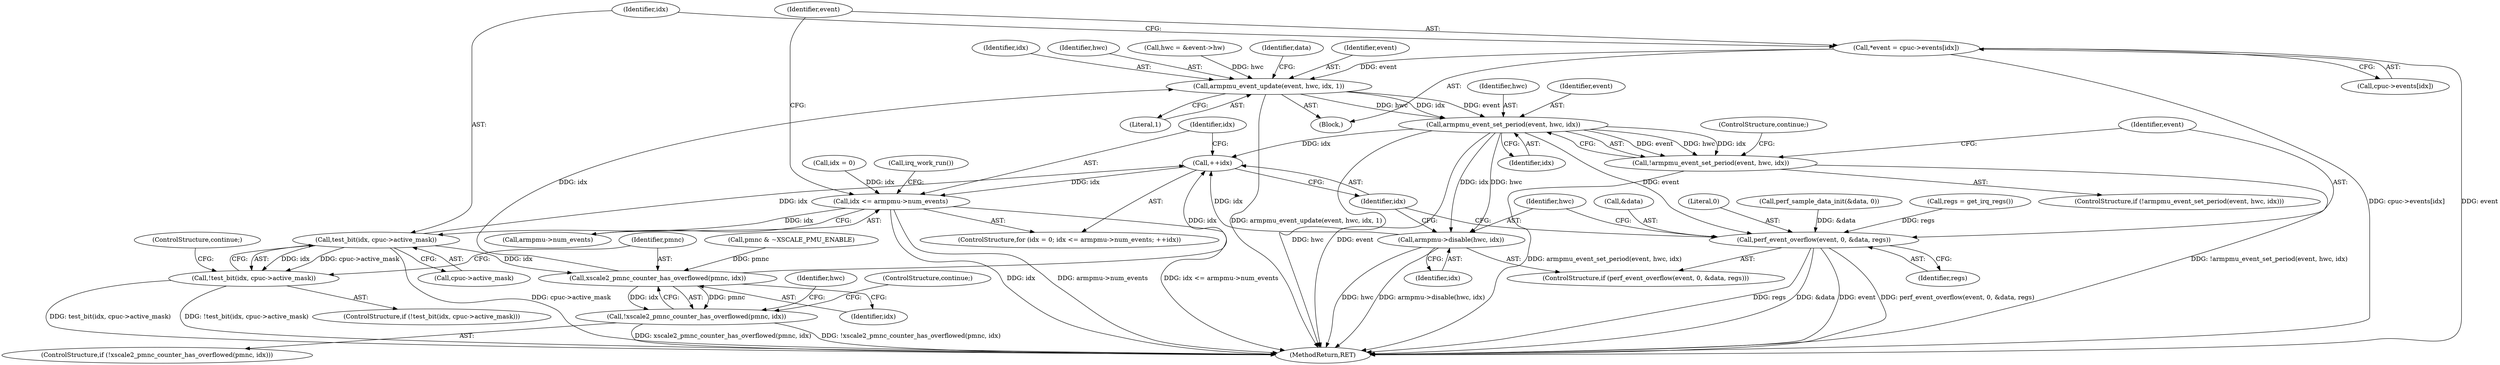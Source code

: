 digraph "1_linux_a8b0ca17b80e92faab46ee7179ba9e99ccb61233_3@array" {
"1000158" [label="(Call,*event = cpuc->events[idx])"];
"1000186" [label="(Call,armpmu_event_update(event, hwc, idx, 1))"];
"1000202" [label="(Call,armpmu_event_set_period(event, hwc, idx))"];
"1000154" [label="(Call,++idx)"];
"1000149" [label="(Call,idx <= armpmu->num_events)"];
"1000168" [label="(Call,test_bit(idx, cpuc->active_mask))"];
"1000167" [label="(Call,!test_bit(idx, cpuc->active_mask))"];
"1000176" [label="(Call,xscale2_pmnc_counter_has_overflowed(pmnc, idx))"];
"1000175" [label="(Call,!xscale2_pmnc_counter_has_overflowed(pmnc, idx))"];
"1000201" [label="(Call,!armpmu_event_set_period(event, hwc, idx))"];
"1000208" [label="(Call,perf_event_overflow(event, 0, &data, regs))"];
"1000214" [label="(Call,armpmu->disable(hwc, idx))"];
"1000175" [label="(Call,!xscale2_pmnc_counter_has_overflowed(pmnc, idx))"];
"1000154" [label="(Call,++idx)"];
"1000180" [label="(Call,hwc = &event->hw)"];
"1000200" [label="(ControlStructure,if (!armpmu_event_set_period(event, hwc, idx)))"];
"1000156" [label="(Block,)"];
"1000168" [label="(Call,test_bit(idx, cpuc->active_mask))"];
"1000227" [label="(MethodReturn,RET)"];
"1000155" [label="(Identifier,idx)"];
"1000186" [label="(Call,armpmu_event_update(event, hwc, idx, 1))"];
"1000173" [label="(ControlStructure,continue;)"];
"1000118" [label="(Call,pmnc & ~XSCALE_PMU_ENABLE)"];
"1000203" [label="(Identifier,event)"];
"1000170" [label="(Call,cpuc->active_mask)"];
"1000136" [label="(Call,perf_sample_data_init(&data, 0))"];
"1000176" [label="(Call,xscale2_pmnc_counter_has_overflowed(pmnc, idx))"];
"1000177" [label="(Identifier,pmnc)"];
"1000150" [label="(Identifier,idx)"];
"1000151" [label="(Call,armpmu->num_events)"];
"1000206" [label="(ControlStructure,continue;)"];
"1000216" [label="(Identifier,idx)"];
"1000160" [label="(Call,cpuc->events[idx])"];
"1000169" [label="(Identifier,idx)"];
"1000174" [label="(ControlStructure,if (!xscale2_pmnc_counter_has_overflowed(pmnc, idx)))"];
"1000190" [label="(Literal,1)"];
"1000209" [label="(Identifier,event)"];
"1000133" [label="(Call,regs = get_irq_regs())"];
"1000202" [label="(Call,armpmu_event_set_period(event, hwc, idx))"];
"1000211" [label="(Call,&data)"];
"1000145" [label="(ControlStructure,for (idx = 0; idx <= armpmu->num_events; ++idx))"];
"1000149" [label="(Call,idx <= armpmu->num_events)"];
"1000193" [label="(Identifier,data)"];
"1000187" [label="(Identifier,event)"];
"1000189" [label="(Identifier,idx)"];
"1000207" [label="(ControlStructure,if (perf_event_overflow(event, 0, &data, regs)))"];
"1000201" [label="(Call,!armpmu_event_set_period(event, hwc, idx))"];
"1000178" [label="(Identifier,idx)"];
"1000158" [label="(Call,*event = cpuc->events[idx])"];
"1000214" [label="(Call,armpmu->disable(hwc, idx))"];
"1000167" [label="(Call,!test_bit(idx, cpuc->active_mask))"];
"1000204" [label="(Identifier,hwc)"];
"1000217" [label="(Call,irq_work_run())"];
"1000146" [label="(Call,idx = 0)"];
"1000188" [label="(Identifier,hwc)"];
"1000159" [label="(Identifier,event)"];
"1000166" [label="(ControlStructure,if (!test_bit(idx, cpuc->active_mask)))"];
"1000181" [label="(Identifier,hwc)"];
"1000208" [label="(Call,perf_event_overflow(event, 0, &data, regs))"];
"1000213" [label="(Identifier,regs)"];
"1000179" [label="(ControlStructure,continue;)"];
"1000205" [label="(Identifier,idx)"];
"1000210" [label="(Literal,0)"];
"1000215" [label="(Identifier,hwc)"];
"1000158" -> "1000156"  [label="AST: "];
"1000158" -> "1000160"  [label="CFG: "];
"1000159" -> "1000158"  [label="AST: "];
"1000160" -> "1000158"  [label="AST: "];
"1000169" -> "1000158"  [label="CFG: "];
"1000158" -> "1000227"  [label="DDG: event"];
"1000158" -> "1000227"  [label="DDG: cpuc->events[idx]"];
"1000158" -> "1000186"  [label="DDG: event"];
"1000186" -> "1000156"  [label="AST: "];
"1000186" -> "1000190"  [label="CFG: "];
"1000187" -> "1000186"  [label="AST: "];
"1000188" -> "1000186"  [label="AST: "];
"1000189" -> "1000186"  [label="AST: "];
"1000190" -> "1000186"  [label="AST: "];
"1000193" -> "1000186"  [label="CFG: "];
"1000186" -> "1000227"  [label="DDG: armpmu_event_update(event, hwc, idx, 1)"];
"1000180" -> "1000186"  [label="DDG: hwc"];
"1000176" -> "1000186"  [label="DDG: idx"];
"1000186" -> "1000202"  [label="DDG: event"];
"1000186" -> "1000202"  [label="DDG: hwc"];
"1000186" -> "1000202"  [label="DDG: idx"];
"1000202" -> "1000201"  [label="AST: "];
"1000202" -> "1000205"  [label="CFG: "];
"1000203" -> "1000202"  [label="AST: "];
"1000204" -> "1000202"  [label="AST: "];
"1000205" -> "1000202"  [label="AST: "];
"1000201" -> "1000202"  [label="CFG: "];
"1000202" -> "1000227"  [label="DDG: event"];
"1000202" -> "1000227"  [label="DDG: hwc"];
"1000202" -> "1000154"  [label="DDG: idx"];
"1000202" -> "1000201"  [label="DDG: event"];
"1000202" -> "1000201"  [label="DDG: hwc"];
"1000202" -> "1000201"  [label="DDG: idx"];
"1000202" -> "1000208"  [label="DDG: event"];
"1000202" -> "1000214"  [label="DDG: hwc"];
"1000202" -> "1000214"  [label="DDG: idx"];
"1000154" -> "1000145"  [label="AST: "];
"1000154" -> "1000155"  [label="CFG: "];
"1000155" -> "1000154"  [label="AST: "];
"1000150" -> "1000154"  [label="CFG: "];
"1000154" -> "1000149"  [label="DDG: idx"];
"1000176" -> "1000154"  [label="DDG: idx"];
"1000168" -> "1000154"  [label="DDG: idx"];
"1000214" -> "1000154"  [label="DDG: idx"];
"1000149" -> "1000145"  [label="AST: "];
"1000149" -> "1000151"  [label="CFG: "];
"1000150" -> "1000149"  [label="AST: "];
"1000151" -> "1000149"  [label="AST: "];
"1000159" -> "1000149"  [label="CFG: "];
"1000217" -> "1000149"  [label="CFG: "];
"1000149" -> "1000227"  [label="DDG: armpmu->num_events"];
"1000149" -> "1000227"  [label="DDG: idx <= armpmu->num_events"];
"1000149" -> "1000227"  [label="DDG: idx"];
"1000146" -> "1000149"  [label="DDG: idx"];
"1000149" -> "1000168"  [label="DDG: idx"];
"1000168" -> "1000167"  [label="AST: "];
"1000168" -> "1000170"  [label="CFG: "];
"1000169" -> "1000168"  [label="AST: "];
"1000170" -> "1000168"  [label="AST: "];
"1000167" -> "1000168"  [label="CFG: "];
"1000168" -> "1000227"  [label="DDG: cpuc->active_mask"];
"1000168" -> "1000167"  [label="DDG: idx"];
"1000168" -> "1000167"  [label="DDG: cpuc->active_mask"];
"1000168" -> "1000176"  [label="DDG: idx"];
"1000167" -> "1000166"  [label="AST: "];
"1000173" -> "1000167"  [label="CFG: "];
"1000177" -> "1000167"  [label="CFG: "];
"1000167" -> "1000227"  [label="DDG: test_bit(idx, cpuc->active_mask)"];
"1000167" -> "1000227"  [label="DDG: !test_bit(idx, cpuc->active_mask)"];
"1000176" -> "1000175"  [label="AST: "];
"1000176" -> "1000178"  [label="CFG: "];
"1000177" -> "1000176"  [label="AST: "];
"1000178" -> "1000176"  [label="AST: "];
"1000175" -> "1000176"  [label="CFG: "];
"1000176" -> "1000175"  [label="DDG: pmnc"];
"1000176" -> "1000175"  [label="DDG: idx"];
"1000118" -> "1000176"  [label="DDG: pmnc"];
"1000175" -> "1000174"  [label="AST: "];
"1000179" -> "1000175"  [label="CFG: "];
"1000181" -> "1000175"  [label="CFG: "];
"1000175" -> "1000227"  [label="DDG: xscale2_pmnc_counter_has_overflowed(pmnc, idx)"];
"1000175" -> "1000227"  [label="DDG: !xscale2_pmnc_counter_has_overflowed(pmnc, idx)"];
"1000201" -> "1000200"  [label="AST: "];
"1000206" -> "1000201"  [label="CFG: "];
"1000209" -> "1000201"  [label="CFG: "];
"1000201" -> "1000227"  [label="DDG: !armpmu_event_set_period(event, hwc, idx)"];
"1000201" -> "1000227"  [label="DDG: armpmu_event_set_period(event, hwc, idx)"];
"1000208" -> "1000207"  [label="AST: "];
"1000208" -> "1000213"  [label="CFG: "];
"1000209" -> "1000208"  [label="AST: "];
"1000210" -> "1000208"  [label="AST: "];
"1000211" -> "1000208"  [label="AST: "];
"1000213" -> "1000208"  [label="AST: "];
"1000215" -> "1000208"  [label="CFG: "];
"1000155" -> "1000208"  [label="CFG: "];
"1000208" -> "1000227"  [label="DDG: event"];
"1000208" -> "1000227"  [label="DDG: perf_event_overflow(event, 0, &data, regs)"];
"1000208" -> "1000227"  [label="DDG: regs"];
"1000208" -> "1000227"  [label="DDG: &data"];
"1000136" -> "1000208"  [label="DDG: &data"];
"1000133" -> "1000208"  [label="DDG: regs"];
"1000214" -> "1000207"  [label="AST: "];
"1000214" -> "1000216"  [label="CFG: "];
"1000215" -> "1000214"  [label="AST: "];
"1000216" -> "1000214"  [label="AST: "];
"1000155" -> "1000214"  [label="CFG: "];
"1000214" -> "1000227"  [label="DDG: armpmu->disable(hwc, idx)"];
"1000214" -> "1000227"  [label="DDG: hwc"];
}
